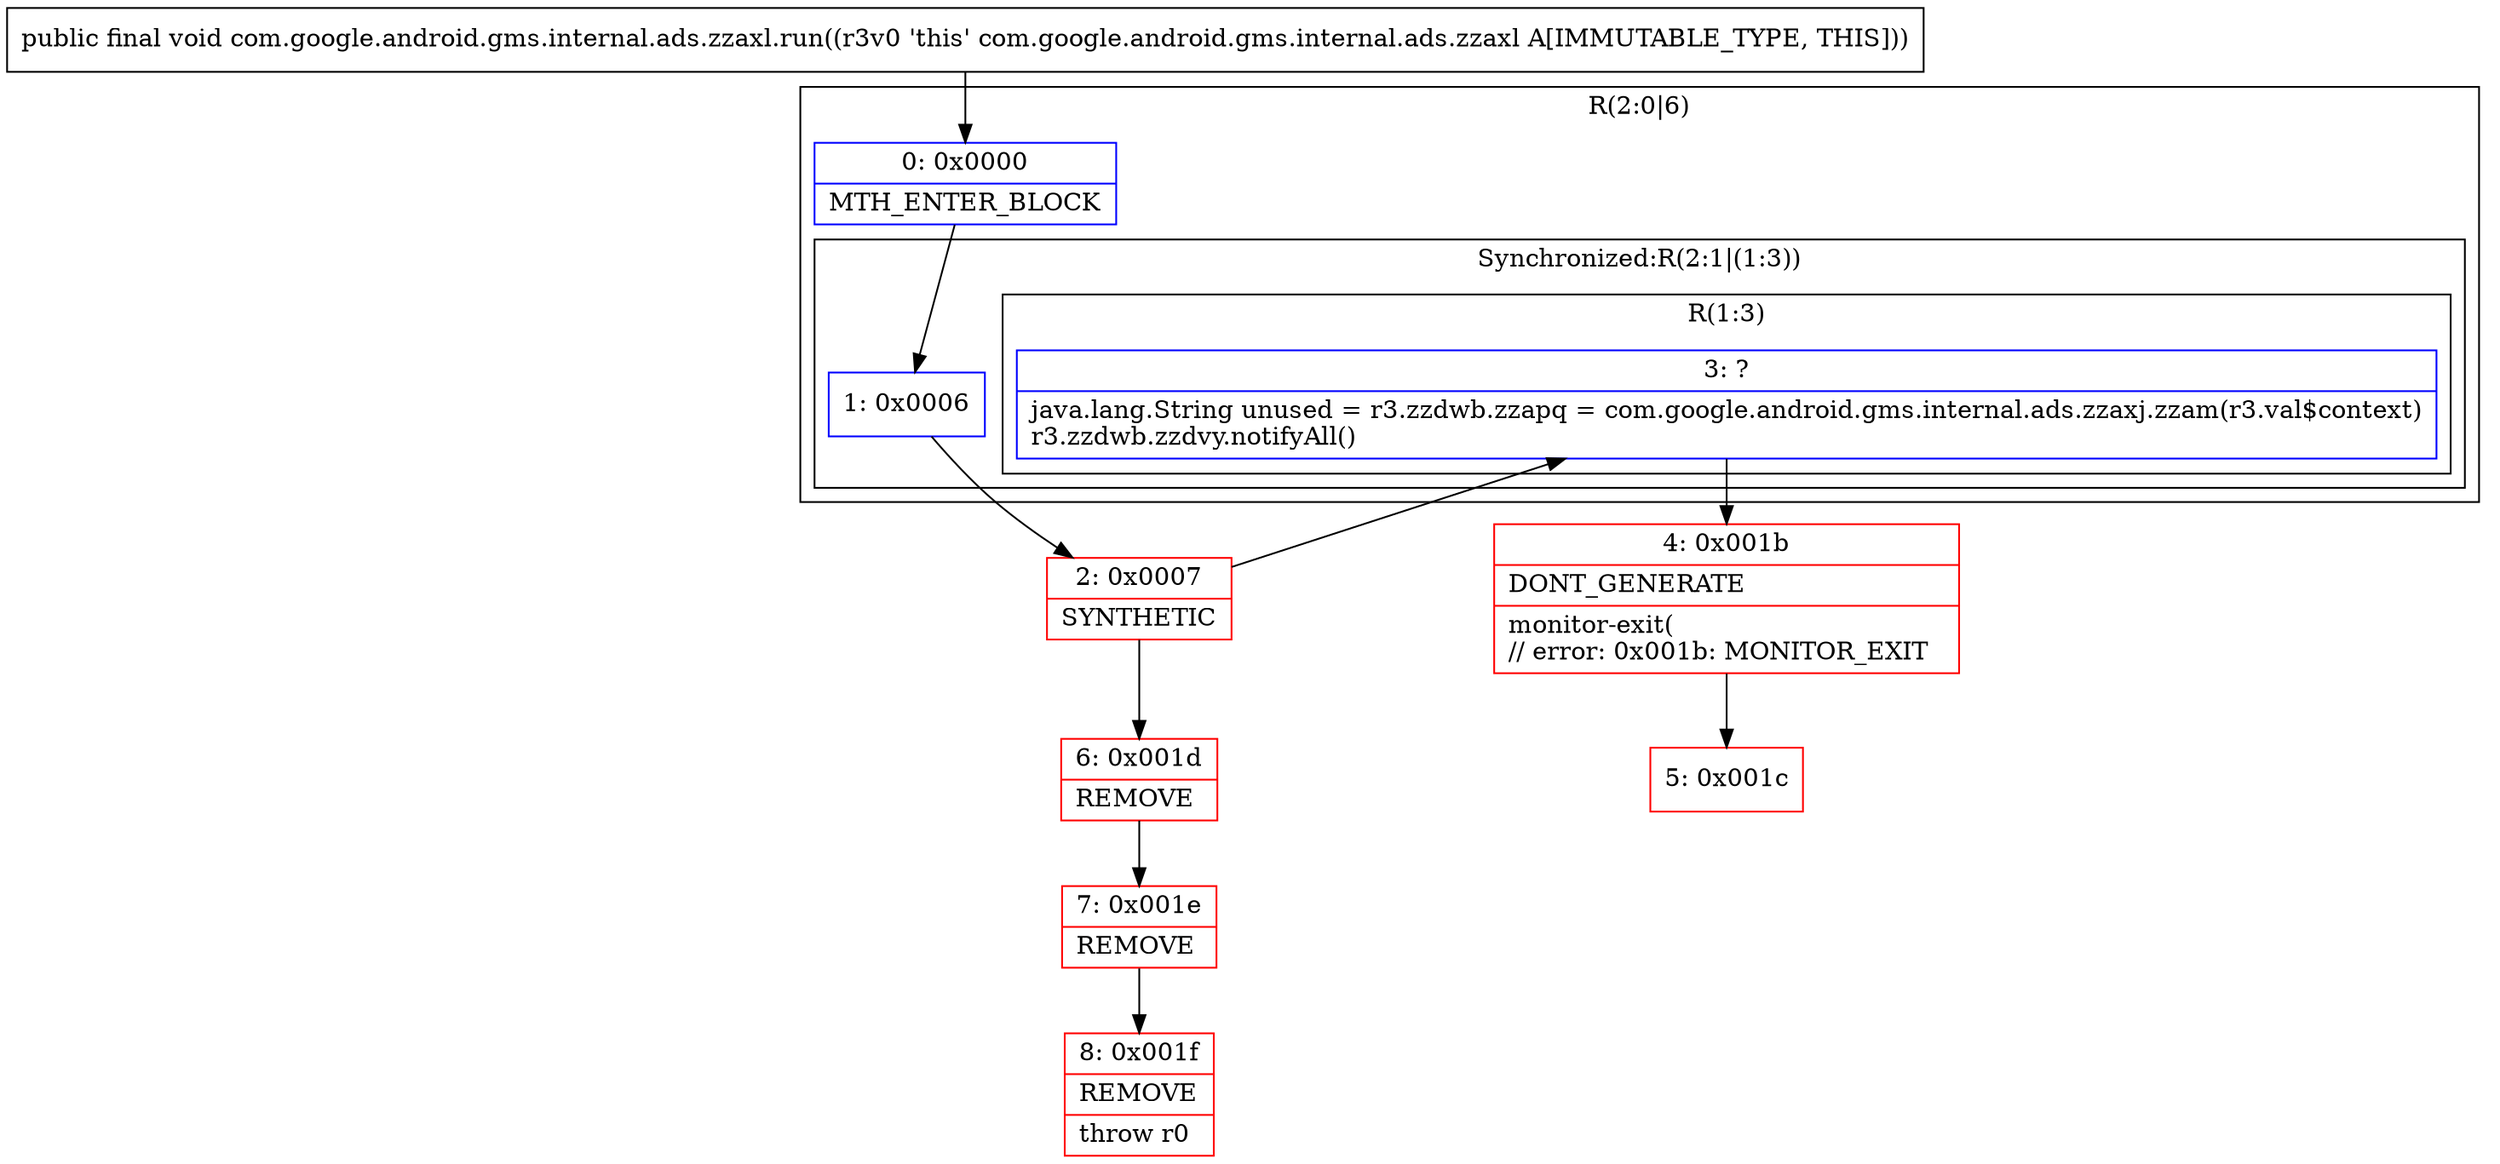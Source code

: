 digraph "CFG forcom.google.android.gms.internal.ads.zzaxl.run()V" {
subgraph cluster_Region_2123677044 {
label = "R(2:0|6)";
node [shape=record,color=blue];
Node_0 [shape=record,label="{0\:\ 0x0000|MTH_ENTER_BLOCK\l}"];
subgraph cluster_SynchronizedRegion_1693290584 {
label = "Synchronized:R(2:1|(1:3))";
node [shape=record,color=blue];
Node_1 [shape=record,label="{1\:\ 0x0006}"];
subgraph cluster_Region_264908922 {
label = "R(1:3)";
node [shape=record,color=blue];
Node_3 [shape=record,label="{3\:\ ?|java.lang.String unused = r3.zzdwb.zzapq = com.google.android.gms.internal.ads.zzaxj.zzam(r3.val$context)\lr3.zzdwb.zzdvy.notifyAll()\l}"];
}
}
}
Node_2 [shape=record,color=red,label="{2\:\ 0x0007|SYNTHETIC\l}"];
Node_4 [shape=record,color=red,label="{4\:\ 0x001b|DONT_GENERATE\l|monitor\-exit(\l\/\/ error: 0x001b: MONITOR_EXIT  \l}"];
Node_5 [shape=record,color=red,label="{5\:\ 0x001c}"];
Node_6 [shape=record,color=red,label="{6\:\ 0x001d|REMOVE\l}"];
Node_7 [shape=record,color=red,label="{7\:\ 0x001e|REMOVE\l}"];
Node_8 [shape=record,color=red,label="{8\:\ 0x001f|REMOVE\l|throw r0\l}"];
MethodNode[shape=record,label="{public final void com.google.android.gms.internal.ads.zzaxl.run((r3v0 'this' com.google.android.gms.internal.ads.zzaxl A[IMMUTABLE_TYPE, THIS])) }"];
MethodNode -> Node_0;
Node_0 -> Node_1;
Node_1 -> Node_2;
Node_3 -> Node_4;
Node_2 -> Node_3;
Node_2 -> Node_6;
Node_4 -> Node_5;
Node_6 -> Node_7;
Node_7 -> Node_8;
}

